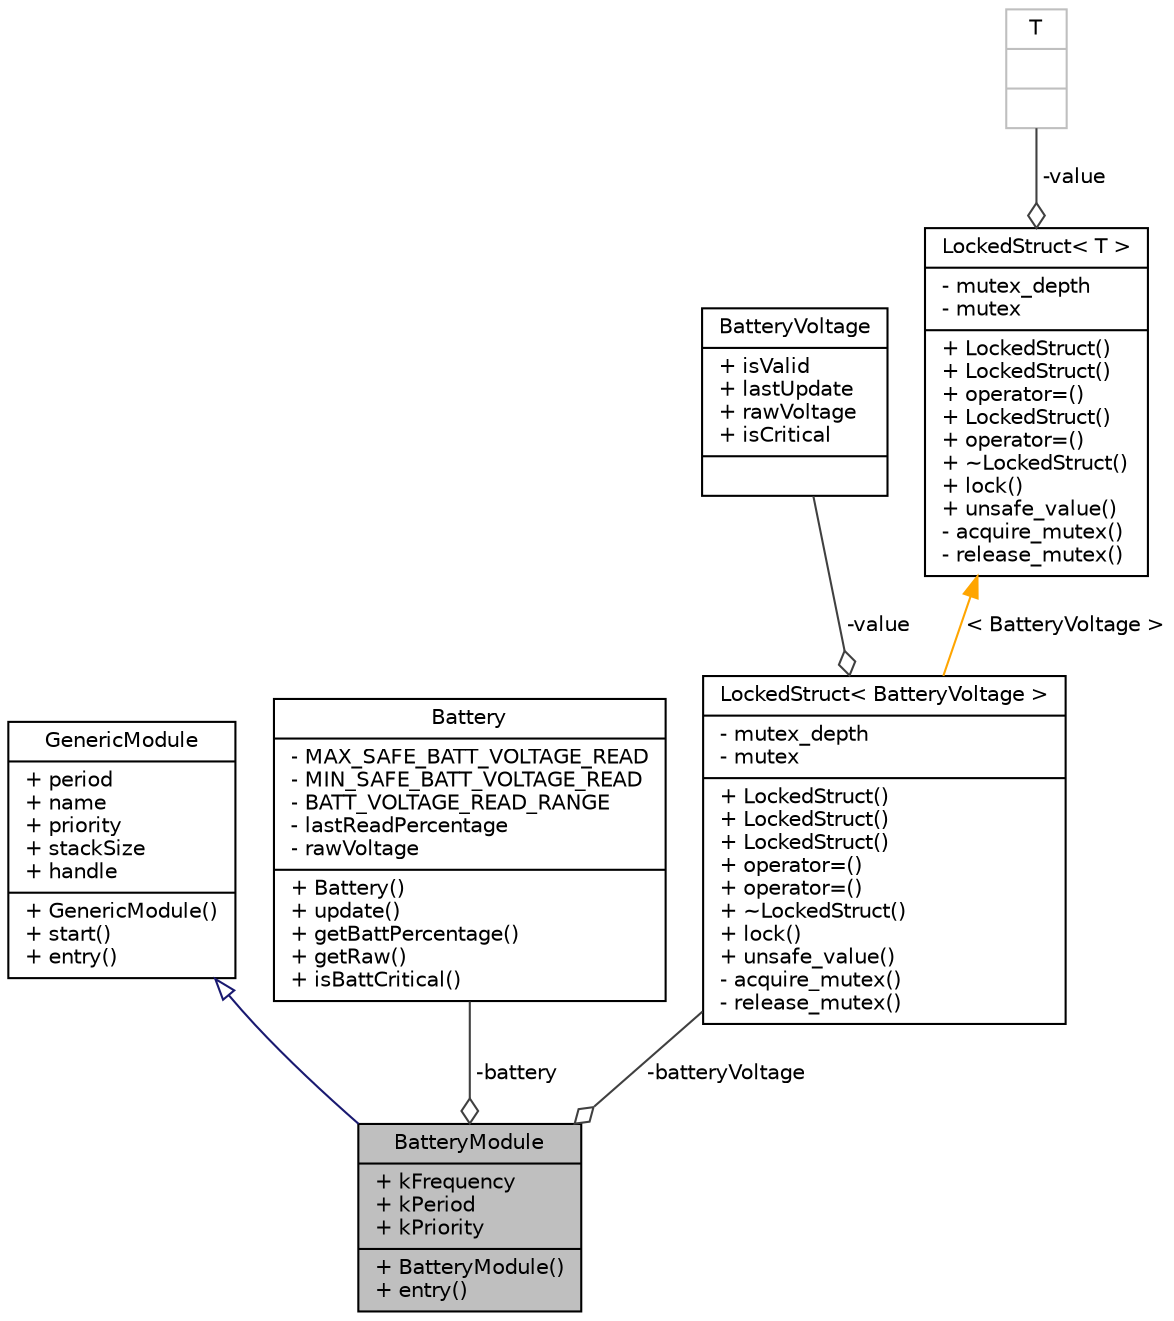 digraph "BatteryModule"
{
  edge [fontname="Helvetica",fontsize="10",labelfontname="Helvetica",labelfontsize="10"];
  node [fontname="Helvetica",fontsize="10",shape=record];
  Node2 [label="{BatteryModule\n|+ kFrequency\l+ kPeriod\l+ kPriority\l|+ BatteryModule()\l+ entry()\l}",height=0.2,width=0.4,color="black", fillcolor="grey75", style="filled", fontcolor="black"];
  Node3 -> Node2 [dir="back",color="midnightblue",fontsize="10",style="solid",arrowtail="onormal",fontname="Helvetica"];
  Node3 [label="{GenericModule\n|+ period\l+ name\l+ priority\l+ stackSize\l+ handle\l|+ GenericModule()\l+ start()\l+ entry()\l}",height=0.2,width=0.4,color="black", fillcolor="white", style="filled",URL="$class_generic_module.html",tooltip="Interface for all modules, so that they can be ran by the scheduler. "];
  Node4 -> Node2 [color="grey25",fontsize="10",style="solid",label=" -battery" ,arrowhead="odiamond",fontname="Helvetica"];
  Node4 [label="{Battery\n|- MAX_SAFE_BATT_VOLTAGE_READ\l- MIN_SAFE_BATT_VOLTAGE_READ\l- BATT_VOLTAGE_READ_RANGE\l- lastReadPercentage\l- rawVoltage\l|+ Battery()\l+ update()\l+ getBattPercentage()\l+ getRaw()\l+ isBattCritical()\l}",height=0.2,width=0.4,color="black", fillcolor="white", style="filled",URL="$class_battery.html",tooltip="Interfaces with analog pin to get voltage-related data. "];
  Node5 -> Node2 [color="grey25",fontsize="10",style="solid",label=" -batteryVoltage" ,arrowhead="odiamond",fontname="Helvetica"];
  Node5 [label="{LockedStruct\< BatteryVoltage \>\n|- mutex_depth\l- mutex\l|+ LockedStruct()\l+ LockedStruct()\l+ LockedStruct()\l+ operator=()\l+ operator=()\l+ ~LockedStruct()\l+ lock()\l+ unsafe_value()\l- acquire_mutex()\l- release_mutex()\l}",height=0.2,width=0.4,color="black", fillcolor="white", style="filled",URL="$struct_locked_struct.html"];
  Node6 -> Node5 [color="grey25",fontsize="10",style="solid",label=" -value" ,arrowhead="odiamond",fontname="Helvetica"];
  Node6 [label="{BatteryVoltage\n|+ isValid\l+ lastUpdate\l+ rawVoltage\l+ isCritical\l|}",height=0.2,width=0.4,color="black", fillcolor="white", style="filled",URL="$struct_battery_voltage.html",tooltip="Contains battery voltage data and whether it&#39;s at a critical level. "];
  Node7 -> Node5 [dir="back",color="orange",fontsize="10",style="solid",label=" \< BatteryVoltage \>" ,fontname="Helvetica"];
  Node7 [label="{LockedStruct\< T \>\n|- mutex_depth\l- mutex\l|+ LockedStruct()\l+ LockedStruct()\l+ operator=()\l+ LockedStruct()\l+ operator=()\l+ ~LockedStruct()\l+ lock()\l+ unsafe_value()\l- acquire_mutex()\l- release_mutex()\l}",height=0.2,width=0.4,color="black", fillcolor="white", style="filled",URL="$struct_locked_struct.html",tooltip="A locked-struct abstraction. "];
  Node8 -> Node7 [color="grey25",fontsize="10",style="solid",label=" -value" ,arrowhead="odiamond",fontname="Helvetica"];
  Node8 [label="{T\n||}",height=0.2,width=0.4,color="grey75", fillcolor="white", style="filled"];
}
